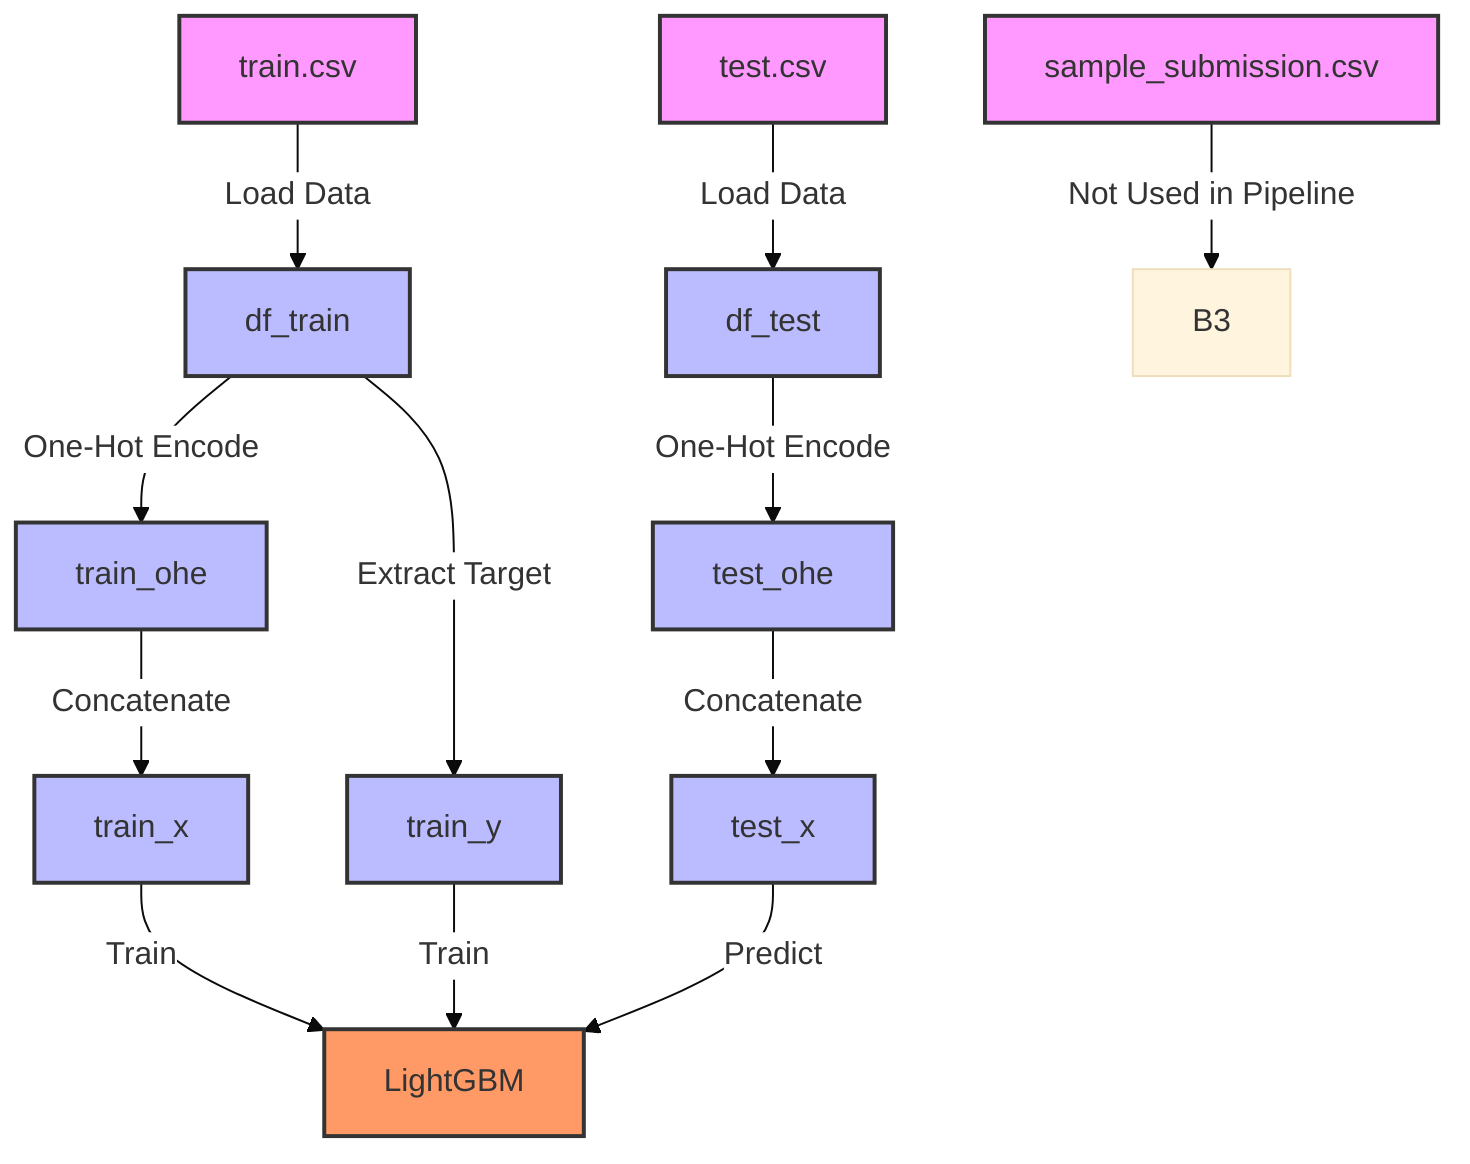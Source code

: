%%{ init : { "theme" : "base", "themeVariables" : { "edgeLabelBackground":"#ffffff" }}}%%
flowchart TD

%% Data Sources
A1["train.csv"]:::dataSource -->|Load Data| B1
A2["test.csv"]:::dataSource -->|Load Data| B2
A3["sample_submission.csv"]:::dataSource -->|Not Used in Pipeline| B3

%% Data Processing
B1["df_train"]:::dataVariable -->|One-Hot Encode| C1
B2["df_test"]:::dataVariable -->|One-Hot Encode| C2
C1["train_ohe"]:::dataVariable -->|Concatenate| D1
C2["test_ohe"]:::dataVariable -->|Concatenate| D2
B1 -->|Extract Target| D3

D1["train_x"]:::dataVariable -->|Train| E1
D2["test_x"]:::dataVariable -->|Predict| E1
D3["train_y"]:::dataVariable -->|Train| E1

%% Model
E1["LightGBM"]:::model

classDef dataSource fill:#f9f,stroke:#333,stroke-width:2px;
classDef dataVariable fill:#bbf,stroke:#333,stroke-width:2px;
classDef model fill:#f96,stroke:#333,stroke-width:2px;